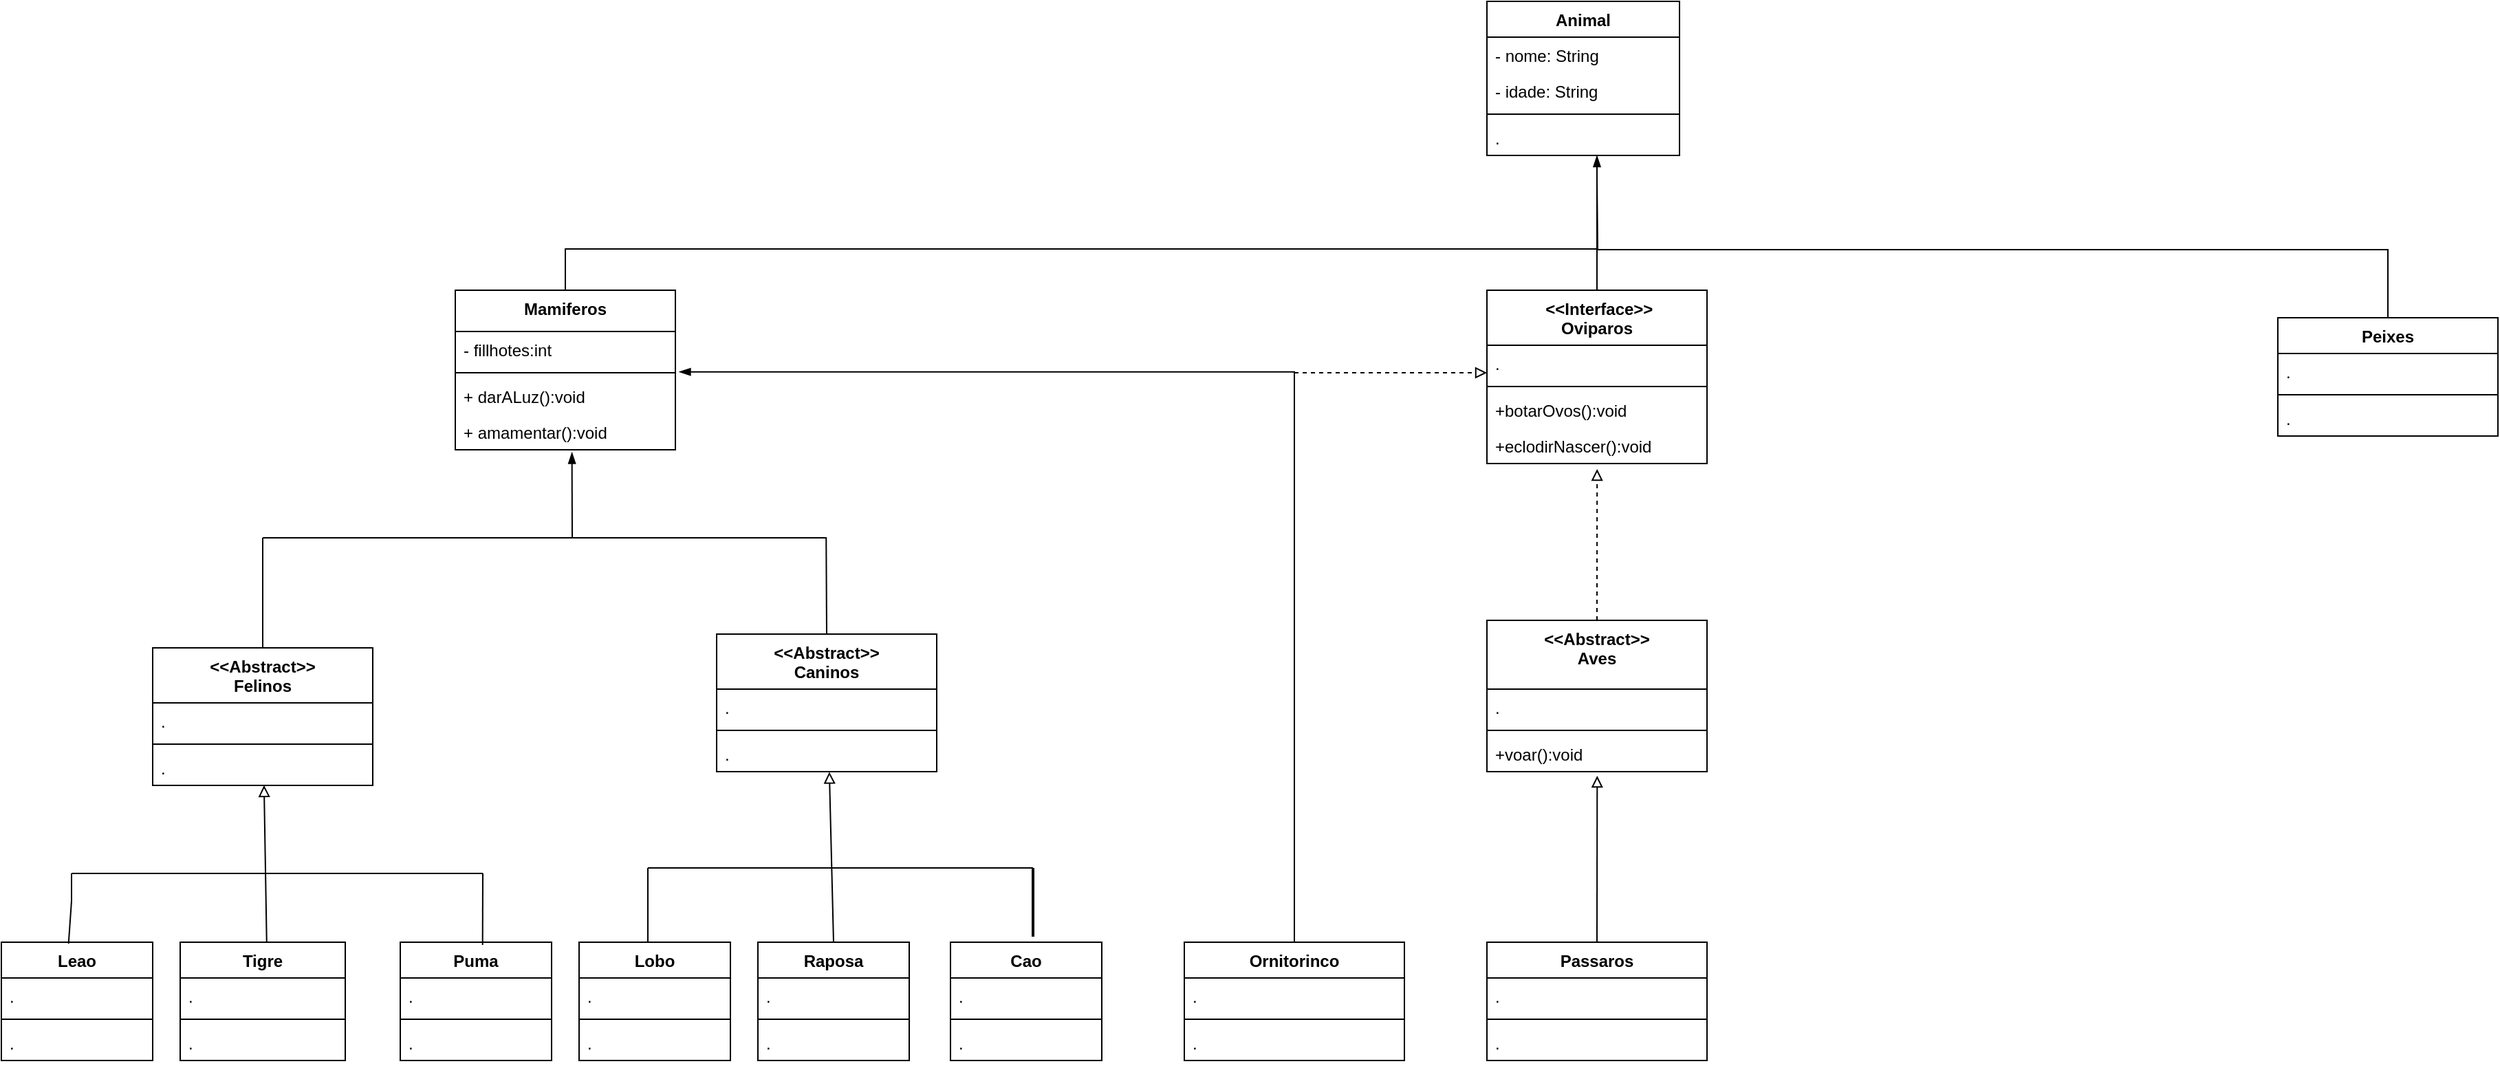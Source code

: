 <mxfile version="18.2.1" type="device"><diagram id="q5CQAkS4F86UE6L6p93o" name="Page-1"><mxGraphModel dx="2089" dy="1722" grid="1" gridSize="10" guides="1" tooltips="1" connect="1" arrows="1" fold="1" page="1" pageScale="1" pageWidth="1169" pageHeight="827" math="0" shadow="0"><root><mxCell id="0"/><mxCell id="1" parent="0"/><mxCell id="tJFdYj_R1GBmcuZHmtla-1" value="Animal" style="swimlane;fontStyle=1;align=center;verticalAlign=top;childLayout=stackLayout;horizontal=1;startSize=26;horizontalStack=0;resizeParent=1;resizeParentMax=0;resizeLast=0;collapsible=1;marginBottom=0;" vertex="1" parent="1"><mxGeometry x="-70" y="-770" width="140" height="112" as="geometry"/></mxCell><mxCell id="tJFdYj_R1GBmcuZHmtla-5" value="- nome: String" style="text;strokeColor=none;fillColor=none;align=left;verticalAlign=top;spacingLeft=4;spacingRight=4;overflow=hidden;rotatable=0;points=[[0,0.5],[1,0.5]];portConstraint=eastwest;" vertex="1" parent="tJFdYj_R1GBmcuZHmtla-1"><mxGeometry y="26" width="140" height="26" as="geometry"/></mxCell><mxCell id="tJFdYj_R1GBmcuZHmtla-2" value="- idade: String" style="text;strokeColor=none;fillColor=none;align=left;verticalAlign=top;spacingLeft=4;spacingRight=4;overflow=hidden;rotatable=0;points=[[0,0.5],[1,0.5]];portConstraint=eastwest;" vertex="1" parent="tJFdYj_R1GBmcuZHmtla-1"><mxGeometry y="52" width="140" height="26" as="geometry"/></mxCell><mxCell id="tJFdYj_R1GBmcuZHmtla-3" value="" style="line;strokeWidth=1;fillColor=none;align=left;verticalAlign=middle;spacingTop=-1;spacingLeft=3;spacingRight=3;rotatable=0;labelPosition=right;points=[];portConstraint=eastwest;" vertex="1" parent="tJFdYj_R1GBmcuZHmtla-1"><mxGeometry y="78" width="140" height="8" as="geometry"/></mxCell><mxCell id="tJFdYj_R1GBmcuZHmtla-4" value="." style="text;strokeColor=none;fillColor=none;align=left;verticalAlign=top;spacingLeft=4;spacingRight=4;overflow=hidden;rotatable=0;points=[[0,0.5],[1,0.5]];portConstraint=eastwest;" vertex="1" parent="tJFdYj_R1GBmcuZHmtla-1"><mxGeometry y="86" width="140" height="26" as="geometry"/></mxCell><mxCell id="tJFdYj_R1GBmcuZHmtla-98" style="edgeStyle=orthogonalEdgeStyle;rounded=0;sketch=0;orthogonalLoop=1;jettySize=auto;html=1;exitX=0.5;exitY=0;exitDx=0;exitDy=0;endArrow=none;endFill=0;" edge="1" parent="1" source="tJFdYj_R1GBmcuZHmtla-6"><mxGeometry relative="1" as="geometry"><mxPoint x="10" y="-620" as="targetPoint"/><Array as="points"><mxPoint x="-740" y="-590"/><mxPoint x="10" y="-590"/><mxPoint x="10" y="-620"/></Array></mxGeometry></mxCell><mxCell id="tJFdYj_R1GBmcuZHmtla-6" value="Mamiferos" style="swimlane;fontStyle=1;align=center;verticalAlign=top;childLayout=stackLayout;horizontal=1;startSize=30;horizontalStack=0;resizeParent=1;resizeParentMax=0;resizeLast=0;collapsible=1;marginBottom=0;" vertex="1" parent="1"><mxGeometry x="-820" y="-560" width="160" height="116" as="geometry"/></mxCell><mxCell id="tJFdYj_R1GBmcuZHmtla-7" value="- fillhotes:int" style="text;strokeColor=none;fillColor=none;align=left;verticalAlign=top;spacingLeft=4;spacingRight=4;overflow=hidden;rotatable=0;points=[[0,0.5],[1,0.5]];portConstraint=eastwest;" vertex="1" parent="tJFdYj_R1GBmcuZHmtla-6"><mxGeometry y="30" width="160" height="26" as="geometry"/></mxCell><mxCell id="tJFdYj_R1GBmcuZHmtla-8" value="" style="line;strokeWidth=1;fillColor=none;align=left;verticalAlign=middle;spacingTop=-1;spacingLeft=3;spacingRight=3;rotatable=0;labelPosition=right;points=[];portConstraint=eastwest;" vertex="1" parent="tJFdYj_R1GBmcuZHmtla-6"><mxGeometry y="56" width="160" height="8" as="geometry"/></mxCell><mxCell id="tJFdYj_R1GBmcuZHmtla-27" value="+ darALuz():void" style="text;strokeColor=none;fillColor=none;align=left;verticalAlign=top;spacingLeft=4;spacingRight=4;overflow=hidden;rotatable=0;points=[[0,0.5],[1,0.5]];portConstraint=eastwest;" vertex="1" parent="tJFdYj_R1GBmcuZHmtla-6"><mxGeometry y="64" width="160" height="26" as="geometry"/></mxCell><mxCell id="tJFdYj_R1GBmcuZHmtla-9" value="+ amamentar():void" style="text;strokeColor=none;fillColor=none;align=left;verticalAlign=top;spacingLeft=4;spacingRight=4;overflow=hidden;rotatable=0;points=[[0,0.5],[1,0.5]];portConstraint=eastwest;" vertex="1" parent="tJFdYj_R1GBmcuZHmtla-6"><mxGeometry y="90" width="160" height="26" as="geometry"/></mxCell><mxCell id="tJFdYj_R1GBmcuZHmtla-97" style="edgeStyle=elbowEdgeStyle;rounded=0;sketch=0;orthogonalLoop=1;jettySize=auto;html=1;exitX=0.5;exitY=0;exitDx=0;exitDy=0;endArrow=blockThin;endFill=1;" edge="1" parent="1" source="tJFdYj_R1GBmcuZHmtla-11" target="tJFdYj_R1GBmcuZHmtla-4"><mxGeometry relative="1" as="geometry"><mxPoint x="-10" y="-650" as="targetPoint"/></mxGeometry></mxCell><mxCell id="tJFdYj_R1GBmcuZHmtla-11" value=" &lt;&lt;Interface&gt;&gt;&#10;Oviparos&#10;" style="swimlane;fontStyle=1;align=center;verticalAlign=top;childLayout=stackLayout;horizontal=1;startSize=40;horizontalStack=0;resizeParent=1;resizeParentMax=0;resizeLast=0;collapsible=1;marginBottom=0;" vertex="1" parent="1"><mxGeometry x="-70" y="-560" width="160" height="126" as="geometry"/></mxCell><mxCell id="tJFdYj_R1GBmcuZHmtla-12" value="." style="text;strokeColor=none;fillColor=none;align=left;verticalAlign=top;spacingLeft=4;spacingRight=4;overflow=hidden;rotatable=0;points=[[0,0.5],[1,0.5]];portConstraint=eastwest;" vertex="1" parent="tJFdYj_R1GBmcuZHmtla-11"><mxGeometry y="40" width="160" height="26" as="geometry"/></mxCell><mxCell id="tJFdYj_R1GBmcuZHmtla-13" value="" style="line;strokeWidth=1;fillColor=none;align=left;verticalAlign=middle;spacingTop=-1;spacingLeft=3;spacingRight=3;rotatable=0;labelPosition=right;points=[];portConstraint=eastwest;" vertex="1" parent="tJFdYj_R1GBmcuZHmtla-11"><mxGeometry y="66" width="160" height="8" as="geometry"/></mxCell><mxCell id="tJFdYj_R1GBmcuZHmtla-81" value="+botarOvos():void" style="text;strokeColor=none;fillColor=none;align=left;verticalAlign=top;spacingLeft=4;spacingRight=4;overflow=hidden;rotatable=0;points=[[0,0.5],[1,0.5]];portConstraint=eastwest;" vertex="1" parent="tJFdYj_R1GBmcuZHmtla-11"><mxGeometry y="74" width="160" height="26" as="geometry"/></mxCell><mxCell id="tJFdYj_R1GBmcuZHmtla-14" value="+eclodirNascer():void" style="text;strokeColor=none;fillColor=none;align=left;verticalAlign=top;spacingLeft=4;spacingRight=4;overflow=hidden;rotatable=0;points=[[0,0.5],[1,0.5]];portConstraint=eastwest;" vertex="1" parent="tJFdYj_R1GBmcuZHmtla-11"><mxGeometry y="100" width="160" height="26" as="geometry"/></mxCell><mxCell id="tJFdYj_R1GBmcuZHmtla-96" style="edgeStyle=orthogonalEdgeStyle;rounded=0;sketch=0;orthogonalLoop=1;jettySize=auto;html=1;exitX=0.5;exitY=0;exitDx=0;exitDy=0;endArrow=none;endFill=0;elbow=vertical;" edge="1" parent="1" source="tJFdYj_R1GBmcuZHmtla-15"><mxGeometry relative="1" as="geometry"><mxPoint x="10" y="-640" as="targetPoint"/></mxGeometry></mxCell><mxCell id="tJFdYj_R1GBmcuZHmtla-15" value="Peixes" style="swimlane;fontStyle=1;align=center;verticalAlign=top;childLayout=stackLayout;horizontal=1;startSize=26;horizontalStack=0;resizeParent=1;resizeParentMax=0;resizeLast=0;collapsible=1;marginBottom=0;" vertex="1" parent="1"><mxGeometry x="505" y="-540" width="160" height="86" as="geometry"/></mxCell><mxCell id="tJFdYj_R1GBmcuZHmtla-16" value="." style="text;strokeColor=none;fillColor=none;align=left;verticalAlign=top;spacingLeft=4;spacingRight=4;overflow=hidden;rotatable=0;points=[[0,0.5],[1,0.5]];portConstraint=eastwest;" vertex="1" parent="tJFdYj_R1GBmcuZHmtla-15"><mxGeometry y="26" width="160" height="26" as="geometry"/></mxCell><mxCell id="tJFdYj_R1GBmcuZHmtla-17" value="" style="line;strokeWidth=1;fillColor=none;align=left;verticalAlign=middle;spacingTop=-1;spacingLeft=3;spacingRight=3;rotatable=0;labelPosition=right;points=[];portConstraint=eastwest;" vertex="1" parent="tJFdYj_R1GBmcuZHmtla-15"><mxGeometry y="52" width="160" height="8" as="geometry"/></mxCell><mxCell id="tJFdYj_R1GBmcuZHmtla-18" value="." style="text;strokeColor=none;fillColor=none;align=left;verticalAlign=top;spacingLeft=4;spacingRight=4;overflow=hidden;rotatable=0;points=[[0,0.5],[1,0.5]];portConstraint=eastwest;" vertex="1" parent="tJFdYj_R1GBmcuZHmtla-15"><mxGeometry y="60" width="160" height="26" as="geometry"/></mxCell><mxCell id="tJFdYj_R1GBmcuZHmtla-19" value="&lt;&lt;Abstract&gt;&gt;&#10;Felinos" style="swimlane;fontStyle=1;align=center;verticalAlign=top;childLayout=stackLayout;horizontal=1;startSize=40;horizontalStack=0;resizeParent=1;resizeParentMax=0;resizeLast=0;collapsible=1;marginBottom=0;" vertex="1" parent="1"><mxGeometry x="-1040" y="-300" width="160" height="100" as="geometry"/></mxCell><mxCell id="tJFdYj_R1GBmcuZHmtla-20" value="." style="text;strokeColor=none;fillColor=none;align=left;verticalAlign=top;spacingLeft=4;spacingRight=4;overflow=hidden;rotatable=0;points=[[0,0.5],[1,0.5]];portConstraint=eastwest;" vertex="1" parent="tJFdYj_R1GBmcuZHmtla-19"><mxGeometry y="40" width="160" height="26" as="geometry"/></mxCell><mxCell id="tJFdYj_R1GBmcuZHmtla-21" value="" style="line;strokeWidth=1;fillColor=none;align=left;verticalAlign=middle;spacingTop=-1;spacingLeft=3;spacingRight=3;rotatable=0;labelPosition=right;points=[];portConstraint=eastwest;" vertex="1" parent="tJFdYj_R1GBmcuZHmtla-19"><mxGeometry y="66" width="160" height="8" as="geometry"/></mxCell><mxCell id="tJFdYj_R1GBmcuZHmtla-22" value="." style="text;strokeColor=none;fillColor=none;align=left;verticalAlign=top;spacingLeft=4;spacingRight=4;overflow=hidden;rotatable=0;points=[[0,0.5],[1,0.5]];portConstraint=eastwest;" vertex="1" parent="tJFdYj_R1GBmcuZHmtla-19"><mxGeometry y="74" width="160" height="26" as="geometry"/></mxCell><mxCell id="tJFdYj_R1GBmcuZHmtla-23" value="&lt;&lt;Abstract&gt;&gt;&#10;Caninos" style="swimlane;fontStyle=1;align=center;verticalAlign=top;childLayout=stackLayout;horizontal=1;startSize=40;horizontalStack=0;resizeParent=1;resizeParentMax=0;resizeLast=0;collapsible=1;marginBottom=0;" vertex="1" parent="1"><mxGeometry x="-630" y="-310" width="160" height="100" as="geometry"/></mxCell><mxCell id="tJFdYj_R1GBmcuZHmtla-24" value="." style="text;strokeColor=none;fillColor=none;align=left;verticalAlign=top;spacingLeft=4;spacingRight=4;overflow=hidden;rotatable=0;points=[[0,0.5],[1,0.5]];portConstraint=eastwest;" vertex="1" parent="tJFdYj_R1GBmcuZHmtla-23"><mxGeometry y="40" width="160" height="26" as="geometry"/></mxCell><mxCell id="tJFdYj_R1GBmcuZHmtla-25" value="" style="line;strokeWidth=1;fillColor=none;align=left;verticalAlign=middle;spacingTop=-1;spacingLeft=3;spacingRight=3;rotatable=0;labelPosition=right;points=[];portConstraint=eastwest;" vertex="1" parent="tJFdYj_R1GBmcuZHmtla-23"><mxGeometry y="66" width="160" height="8" as="geometry"/></mxCell><mxCell id="tJFdYj_R1GBmcuZHmtla-26" value="." style="text;strokeColor=none;fillColor=none;align=left;verticalAlign=top;spacingLeft=4;spacingRight=4;overflow=hidden;rotatable=0;points=[[0,0.5],[1,0.5]];portConstraint=eastwest;" vertex="1" parent="tJFdYj_R1GBmcuZHmtla-23"><mxGeometry y="74" width="160" height="26" as="geometry"/></mxCell><mxCell id="tJFdYj_R1GBmcuZHmtla-28" value="Leao" style="swimlane;fontStyle=1;align=center;verticalAlign=top;childLayout=stackLayout;horizontal=1;startSize=26;horizontalStack=0;resizeParent=1;resizeParentMax=0;resizeLast=0;collapsible=1;marginBottom=0;" vertex="1" parent="1"><mxGeometry x="-1150" y="-86" width="110" height="86" as="geometry"/></mxCell><mxCell id="tJFdYj_R1GBmcuZHmtla-29" value="." style="text;strokeColor=none;fillColor=none;align=left;verticalAlign=top;spacingLeft=4;spacingRight=4;overflow=hidden;rotatable=0;points=[[0,0.5],[1,0.5]];portConstraint=eastwest;" vertex="1" parent="tJFdYj_R1GBmcuZHmtla-28"><mxGeometry y="26" width="110" height="26" as="geometry"/></mxCell><mxCell id="tJFdYj_R1GBmcuZHmtla-30" value="" style="line;strokeWidth=1;fillColor=none;align=left;verticalAlign=middle;spacingTop=-1;spacingLeft=3;spacingRight=3;rotatable=0;labelPosition=right;points=[];portConstraint=eastwest;" vertex="1" parent="tJFdYj_R1GBmcuZHmtla-28"><mxGeometry y="52" width="110" height="8" as="geometry"/></mxCell><mxCell id="tJFdYj_R1GBmcuZHmtla-31" value="." style="text;strokeColor=none;fillColor=none;align=left;verticalAlign=top;spacingLeft=4;spacingRight=4;overflow=hidden;rotatable=0;points=[[0,0.5],[1,0.5]];portConstraint=eastwest;" vertex="1" parent="tJFdYj_R1GBmcuZHmtla-28"><mxGeometry y="60" width="110" height="26" as="geometry"/></mxCell><mxCell id="tJFdYj_R1GBmcuZHmtla-32" value="Tigre" style="swimlane;fontStyle=1;align=center;verticalAlign=top;childLayout=stackLayout;horizontal=1;startSize=26;horizontalStack=0;resizeParent=1;resizeParentMax=0;resizeLast=0;collapsible=1;marginBottom=0;" vertex="1" parent="1"><mxGeometry x="-1020" y="-86" width="120" height="86" as="geometry"/></mxCell><mxCell id="tJFdYj_R1GBmcuZHmtla-33" value="." style="text;strokeColor=none;fillColor=none;align=left;verticalAlign=top;spacingLeft=4;spacingRight=4;overflow=hidden;rotatable=0;points=[[0,0.5],[1,0.5]];portConstraint=eastwest;" vertex="1" parent="tJFdYj_R1GBmcuZHmtla-32"><mxGeometry y="26" width="120" height="26" as="geometry"/></mxCell><mxCell id="tJFdYj_R1GBmcuZHmtla-34" value="" style="line;strokeWidth=1;fillColor=none;align=left;verticalAlign=middle;spacingTop=-1;spacingLeft=3;spacingRight=3;rotatable=0;labelPosition=right;points=[];portConstraint=eastwest;" vertex="1" parent="tJFdYj_R1GBmcuZHmtla-32"><mxGeometry y="52" width="120" height="8" as="geometry"/></mxCell><mxCell id="tJFdYj_R1GBmcuZHmtla-35" value="." style="text;strokeColor=none;fillColor=none;align=left;verticalAlign=top;spacingLeft=4;spacingRight=4;overflow=hidden;rotatable=0;points=[[0,0.5],[1,0.5]];portConstraint=eastwest;" vertex="1" parent="tJFdYj_R1GBmcuZHmtla-32"><mxGeometry y="60" width="120" height="26" as="geometry"/></mxCell><mxCell id="tJFdYj_R1GBmcuZHmtla-36" value="Puma" style="swimlane;fontStyle=1;align=center;verticalAlign=top;childLayout=stackLayout;horizontal=1;startSize=26;horizontalStack=0;resizeParent=1;resizeParentMax=0;resizeLast=0;collapsible=1;marginBottom=0;" vertex="1" parent="1"><mxGeometry x="-860" y="-86" width="110" height="86" as="geometry"/></mxCell><mxCell id="tJFdYj_R1GBmcuZHmtla-37" value="." style="text;strokeColor=none;fillColor=none;align=left;verticalAlign=top;spacingLeft=4;spacingRight=4;overflow=hidden;rotatable=0;points=[[0,0.5],[1,0.5]];portConstraint=eastwest;" vertex="1" parent="tJFdYj_R1GBmcuZHmtla-36"><mxGeometry y="26" width="110" height="26" as="geometry"/></mxCell><mxCell id="tJFdYj_R1GBmcuZHmtla-38" value="" style="line;strokeWidth=1;fillColor=none;align=left;verticalAlign=middle;spacingTop=-1;spacingLeft=3;spacingRight=3;rotatable=0;labelPosition=right;points=[];portConstraint=eastwest;" vertex="1" parent="tJFdYj_R1GBmcuZHmtla-36"><mxGeometry y="52" width="110" height="8" as="geometry"/></mxCell><mxCell id="tJFdYj_R1GBmcuZHmtla-39" value="." style="text;strokeColor=none;fillColor=none;align=left;verticalAlign=top;spacingLeft=4;spacingRight=4;overflow=hidden;rotatable=0;points=[[0,0.5],[1,0.5]];portConstraint=eastwest;" vertex="1" parent="tJFdYj_R1GBmcuZHmtla-36"><mxGeometry y="60" width="110" height="26" as="geometry"/></mxCell><mxCell id="tJFdYj_R1GBmcuZHmtla-43" value="" style="endArrow=none;html=1;rounded=0;" edge="1" parent="1"><mxGeometry width="50" height="50" relative="1" as="geometry"><mxPoint x="-1099" y="-136" as="sourcePoint"/><mxPoint x="-800" y="-136" as="targetPoint"/></mxGeometry></mxCell><mxCell id="tJFdYj_R1GBmcuZHmtla-44" value="" style="endArrow=none;html=1;rounded=0;exitX=0.444;exitY=0.012;exitDx=0;exitDy=0;exitPerimeter=0;" edge="1" parent="1" source="tJFdYj_R1GBmcuZHmtla-28"><mxGeometry width="50" height="50" relative="1" as="geometry"><mxPoint x="-809" y="-126" as="sourcePoint"/><mxPoint x="-1099" y="-136" as="targetPoint"/><Array as="points"><mxPoint x="-1099" y="-116"/></Array></mxGeometry></mxCell><mxCell id="tJFdYj_R1GBmcuZHmtla-45" value="" style="endArrow=none;html=1;rounded=0;exitX=0.544;exitY=0.023;exitDx=0;exitDy=0;exitPerimeter=0;" edge="1" parent="1" source="tJFdYj_R1GBmcuZHmtla-36"><mxGeometry width="50" height="50" relative="1" as="geometry"><mxPoint x="-809" y="-126" as="sourcePoint"/><mxPoint x="-800" y="-136" as="targetPoint"/></mxGeometry></mxCell><mxCell id="tJFdYj_R1GBmcuZHmtla-47" value="" style="endArrow=block;html=1;rounded=0;entryX=0.506;entryY=0.996;entryDx=0;entryDy=0;entryPerimeter=0;exitX=0.524;exitY=0.002;exitDx=0;exitDy=0;exitPerimeter=0;endFill=0;" edge="1" parent="1" source="tJFdYj_R1GBmcuZHmtla-32" target="tJFdYj_R1GBmcuZHmtla-22"><mxGeometry width="50" height="50" relative="1" as="geometry"><mxPoint x="-950" y="-130" as="sourcePoint"/><mxPoint x="-629" y="-176" as="targetPoint"/></mxGeometry></mxCell><mxCell id="tJFdYj_R1GBmcuZHmtla-48" value="Lobo" style="swimlane;fontStyle=1;align=center;verticalAlign=top;childLayout=stackLayout;horizontal=1;startSize=26;horizontalStack=0;resizeParent=1;resizeParentMax=0;resizeLast=0;collapsible=1;marginBottom=0;" vertex="1" parent="1"><mxGeometry x="-730" y="-86" width="110" height="86" as="geometry"/></mxCell><mxCell id="tJFdYj_R1GBmcuZHmtla-49" value="." style="text;strokeColor=none;fillColor=none;align=left;verticalAlign=top;spacingLeft=4;spacingRight=4;overflow=hidden;rotatable=0;points=[[0,0.5],[1,0.5]];portConstraint=eastwest;" vertex="1" parent="tJFdYj_R1GBmcuZHmtla-48"><mxGeometry y="26" width="110" height="26" as="geometry"/></mxCell><mxCell id="tJFdYj_R1GBmcuZHmtla-50" value="" style="line;strokeWidth=1;fillColor=none;align=left;verticalAlign=middle;spacingTop=-1;spacingLeft=3;spacingRight=3;rotatable=0;labelPosition=right;points=[];portConstraint=eastwest;" vertex="1" parent="tJFdYj_R1GBmcuZHmtla-48"><mxGeometry y="52" width="110" height="8" as="geometry"/></mxCell><mxCell id="tJFdYj_R1GBmcuZHmtla-51" value="." style="text;strokeColor=none;fillColor=none;align=left;verticalAlign=top;spacingLeft=4;spacingRight=4;overflow=hidden;rotatable=0;points=[[0,0.5],[1,0.5]];portConstraint=eastwest;" vertex="1" parent="tJFdYj_R1GBmcuZHmtla-48"><mxGeometry y="60" width="110" height="26" as="geometry"/></mxCell><mxCell id="tJFdYj_R1GBmcuZHmtla-52" value="Raposa" style="swimlane;fontStyle=1;align=center;verticalAlign=top;childLayout=stackLayout;horizontal=1;startSize=26;horizontalStack=0;resizeParent=1;resizeParentMax=0;resizeLast=0;collapsible=1;marginBottom=0;" vertex="1" parent="1"><mxGeometry x="-600" y="-86" width="110" height="86" as="geometry"/></mxCell><mxCell id="tJFdYj_R1GBmcuZHmtla-53" value="." style="text;strokeColor=none;fillColor=none;align=left;verticalAlign=top;spacingLeft=4;spacingRight=4;overflow=hidden;rotatable=0;points=[[0,0.5],[1,0.5]];portConstraint=eastwest;" vertex="1" parent="tJFdYj_R1GBmcuZHmtla-52"><mxGeometry y="26" width="110" height="26" as="geometry"/></mxCell><mxCell id="tJFdYj_R1GBmcuZHmtla-54" value="" style="line;strokeWidth=1;fillColor=none;align=left;verticalAlign=middle;spacingTop=-1;spacingLeft=3;spacingRight=3;rotatable=0;labelPosition=right;points=[];portConstraint=eastwest;" vertex="1" parent="tJFdYj_R1GBmcuZHmtla-52"><mxGeometry y="52" width="110" height="8" as="geometry"/></mxCell><mxCell id="tJFdYj_R1GBmcuZHmtla-55" value="." style="text;strokeColor=none;fillColor=none;align=left;verticalAlign=top;spacingLeft=4;spacingRight=4;overflow=hidden;rotatable=0;points=[[0,0.5],[1,0.5]];portConstraint=eastwest;" vertex="1" parent="tJFdYj_R1GBmcuZHmtla-52"><mxGeometry y="60" width="110" height="26" as="geometry"/></mxCell><mxCell id="tJFdYj_R1GBmcuZHmtla-56" value="Cao" style="swimlane;fontStyle=1;align=center;verticalAlign=top;childLayout=stackLayout;horizontal=1;startSize=26;horizontalStack=0;resizeParent=1;resizeParentMax=0;resizeLast=0;collapsible=1;marginBottom=0;" vertex="1" parent="1"><mxGeometry x="-460" y="-86" width="110" height="86" as="geometry"/></mxCell><mxCell id="tJFdYj_R1GBmcuZHmtla-57" value="." style="text;strokeColor=none;fillColor=none;align=left;verticalAlign=top;spacingLeft=4;spacingRight=4;overflow=hidden;rotatable=0;points=[[0,0.5],[1,0.5]];portConstraint=eastwest;" vertex="1" parent="tJFdYj_R1GBmcuZHmtla-56"><mxGeometry y="26" width="110" height="26" as="geometry"/></mxCell><mxCell id="tJFdYj_R1GBmcuZHmtla-58" value="" style="line;strokeWidth=1;fillColor=none;align=left;verticalAlign=middle;spacingTop=-1;spacingLeft=3;spacingRight=3;rotatable=0;labelPosition=right;points=[];portConstraint=eastwest;" vertex="1" parent="tJFdYj_R1GBmcuZHmtla-56"><mxGeometry y="52" width="110" height="8" as="geometry"/></mxCell><mxCell id="tJFdYj_R1GBmcuZHmtla-59" value="." style="text;strokeColor=none;fillColor=none;align=left;verticalAlign=top;spacingLeft=4;spacingRight=4;overflow=hidden;rotatable=0;points=[[0,0.5],[1,0.5]];portConstraint=eastwest;" vertex="1" parent="tJFdYj_R1GBmcuZHmtla-56"><mxGeometry y="60" width="110" height="26" as="geometry"/></mxCell><mxCell id="tJFdYj_R1GBmcuZHmtla-66" value="" style="endArrow=none;html=1;rounded=0;sketch=0;" edge="1" parent="1"><mxGeometry width="50" height="50" relative="1" as="geometry"><mxPoint x="-680" y="-140" as="sourcePoint"/><mxPoint x="-400" y="-140" as="targetPoint"/></mxGeometry></mxCell><mxCell id="tJFdYj_R1GBmcuZHmtla-67" value="" style="endArrow=none;html=1;rounded=0;sketch=0;" edge="1" parent="1"><mxGeometry width="50" height="50" relative="1" as="geometry"><mxPoint x="-680" y="-86" as="sourcePoint"/><mxPoint x="-680" y="-140" as="targetPoint"/></mxGeometry></mxCell><mxCell id="tJFdYj_R1GBmcuZHmtla-68" value="" style="endArrow=none;html=1;strokeWidth=2;rounded=0;sketch=0;" edge="1" parent="1"><mxGeometry width="50" height="50" relative="1" as="geometry"><mxPoint x="-400" y="-90" as="sourcePoint"/><mxPoint x="-400" y="-140" as="targetPoint"/></mxGeometry></mxCell><mxCell id="tJFdYj_R1GBmcuZHmtla-69" style="edgeStyle=none;rounded=0;sketch=0;orthogonalLoop=1;jettySize=auto;html=1;entryX=0.5;entryY=0;entryDx=0;entryDy=0;" edge="1" parent="1" source="tJFdYj_R1GBmcuZHmtla-56" target="tJFdYj_R1GBmcuZHmtla-56"><mxGeometry relative="1" as="geometry"/></mxCell><mxCell id="tJFdYj_R1GBmcuZHmtla-70" value="" style="endArrow=block;html=1;rounded=0;sketch=0;entryX=0.512;entryY=1.008;entryDx=0;entryDy=0;entryPerimeter=0;exitX=0.5;exitY=0;exitDx=0;exitDy=0;endFill=0;" edge="1" parent="1" source="tJFdYj_R1GBmcuZHmtla-52" target="tJFdYj_R1GBmcuZHmtla-26"><mxGeometry width="50" height="50" relative="1" as="geometry"><mxPoint x="-690" y="-70" as="sourcePoint"/><mxPoint x="-640" y="-120" as="targetPoint"/></mxGeometry></mxCell><mxCell id="tJFdYj_R1GBmcuZHmtla-82" style="edgeStyle=none;rounded=0;sketch=0;orthogonalLoop=1;jettySize=auto;html=1;exitX=0.5;exitY=0;exitDx=0;exitDy=0;entryX=0.501;entryY=1.117;entryDx=0;entryDy=0;entryPerimeter=0;endArrow=block;endFill=0;" edge="1" parent="1" source="tJFdYj_R1GBmcuZHmtla-71" target="tJFdYj_R1GBmcuZHmtla-79"><mxGeometry relative="1" as="geometry"/></mxCell><mxCell id="tJFdYj_R1GBmcuZHmtla-71" value="Passaros" style="swimlane;fontStyle=1;align=center;verticalAlign=top;childLayout=stackLayout;horizontal=1;startSize=26;horizontalStack=0;resizeParent=1;resizeParentMax=0;resizeLast=0;collapsible=1;marginBottom=0;" vertex="1" parent="1"><mxGeometry x="-70" y="-86" width="160" height="86" as="geometry"/></mxCell><mxCell id="tJFdYj_R1GBmcuZHmtla-72" value="." style="text;strokeColor=none;fillColor=none;align=left;verticalAlign=top;spacingLeft=4;spacingRight=4;overflow=hidden;rotatable=0;points=[[0,0.5],[1,0.5]];portConstraint=eastwest;" vertex="1" parent="tJFdYj_R1GBmcuZHmtla-71"><mxGeometry y="26" width="160" height="26" as="geometry"/></mxCell><mxCell id="tJFdYj_R1GBmcuZHmtla-73" value="" style="line;strokeWidth=1;fillColor=none;align=left;verticalAlign=middle;spacingTop=-1;spacingLeft=3;spacingRight=3;rotatable=0;labelPosition=right;points=[];portConstraint=eastwest;" vertex="1" parent="tJFdYj_R1GBmcuZHmtla-71"><mxGeometry y="52" width="160" height="8" as="geometry"/></mxCell><mxCell id="tJFdYj_R1GBmcuZHmtla-74" value="." style="text;strokeColor=none;fillColor=none;align=left;verticalAlign=top;spacingLeft=4;spacingRight=4;overflow=hidden;rotatable=0;points=[[0,0.5],[1,0.5]];portConstraint=eastwest;" vertex="1" parent="tJFdYj_R1GBmcuZHmtla-71"><mxGeometry y="60" width="160" height="26" as="geometry"/></mxCell><mxCell id="tJFdYj_R1GBmcuZHmtla-83" style="edgeStyle=none;rounded=0;sketch=0;orthogonalLoop=1;jettySize=auto;html=1;exitX=0.5;exitY=0;exitDx=0;exitDy=0;endArrow=block;endFill=0;dashed=1;" edge="1" parent="1" source="tJFdYj_R1GBmcuZHmtla-75"><mxGeometry relative="1" as="geometry"><mxPoint x="10.105" y="-430" as="targetPoint"/></mxGeometry></mxCell><mxCell id="tJFdYj_R1GBmcuZHmtla-75" value="&lt;&lt;Abstract&gt;&gt;&#10;Aves" style="swimlane;fontStyle=1;align=center;verticalAlign=top;childLayout=stackLayout;horizontal=1;startSize=50;horizontalStack=0;resizeParent=1;resizeParentMax=0;resizeLast=0;collapsible=1;marginBottom=0;" vertex="1" parent="1"><mxGeometry x="-70" y="-320" width="160" height="110" as="geometry"/></mxCell><mxCell id="tJFdYj_R1GBmcuZHmtla-76" value="." style="text;strokeColor=none;fillColor=none;align=left;verticalAlign=top;spacingLeft=4;spacingRight=4;overflow=hidden;rotatable=0;points=[[0,0.5],[1,0.5]];portConstraint=eastwest;" vertex="1" parent="tJFdYj_R1GBmcuZHmtla-75"><mxGeometry y="50" width="160" height="26" as="geometry"/></mxCell><mxCell id="tJFdYj_R1GBmcuZHmtla-77" value="" style="line;strokeWidth=1;fillColor=none;align=left;verticalAlign=middle;spacingTop=-1;spacingLeft=3;spacingRight=3;rotatable=0;labelPosition=right;points=[];portConstraint=eastwest;" vertex="1" parent="tJFdYj_R1GBmcuZHmtla-75"><mxGeometry y="76" width="160" height="8" as="geometry"/></mxCell><mxCell id="tJFdYj_R1GBmcuZHmtla-79" value="+voar():void" style="text;strokeColor=none;fillColor=none;align=left;verticalAlign=top;spacingLeft=4;spacingRight=4;overflow=hidden;rotatable=0;points=[[0,0.5],[1,0.5]];portConstraint=eastwest;" vertex="1" parent="tJFdYj_R1GBmcuZHmtla-75"><mxGeometry y="84" width="160" height="26" as="geometry"/></mxCell><mxCell id="tJFdYj_R1GBmcuZHmtla-84" value="" style="endArrow=none;html=1;rounded=0;" edge="1" parent="1"><mxGeometry width="50" height="50" relative="1" as="geometry"><mxPoint x="-960" y="-380" as="sourcePoint"/><mxPoint x="-550" y="-380" as="targetPoint"/></mxGeometry></mxCell><mxCell id="tJFdYj_R1GBmcuZHmtla-85" value="" style="endArrow=none;html=1;rounded=0;exitX=0.5;exitY=0;exitDx=0;exitDy=0;" edge="1" parent="1" source="tJFdYj_R1GBmcuZHmtla-19"><mxGeometry width="50" height="50" relative="1" as="geometry"><mxPoint x="-990.0" y="-328.022" as="sourcePoint"/><mxPoint x="-960" y="-380" as="targetPoint"/><Array as="points"/></mxGeometry></mxCell><mxCell id="tJFdYj_R1GBmcuZHmtla-86" value="" style="endArrow=none;html=1;rounded=0;exitX=0.5;exitY=0;exitDx=0;exitDy=0;" edge="1" parent="1" source="tJFdYj_R1GBmcuZHmtla-23"><mxGeometry width="50" height="50" relative="1" as="geometry"><mxPoint x="-550" y="-320" as="sourcePoint"/><mxPoint x="-550.37" y="-380" as="targetPoint"/></mxGeometry></mxCell><mxCell id="tJFdYj_R1GBmcuZHmtla-87" value="" style="endArrow=blockThin;html=1;rounded=0;sketch=0;entryX=0.53;entryY=1.069;entryDx=0;entryDy=0;entryPerimeter=0;endFill=1;" edge="1" parent="1" target="tJFdYj_R1GBmcuZHmtla-9"><mxGeometry width="50" height="50" relative="1" as="geometry"><mxPoint x="-735" y="-380" as="sourcePoint"/><mxPoint x="-700" y="-420" as="targetPoint"/></mxGeometry></mxCell><mxCell id="tJFdYj_R1GBmcuZHmtla-92" style="edgeStyle=orthogonalEdgeStyle;rounded=0;sketch=0;orthogonalLoop=1;jettySize=auto;html=1;exitX=0.5;exitY=0;exitDx=0;exitDy=0;entryX=1.017;entryY=-0.178;entryDx=0;entryDy=0;entryPerimeter=0;endArrow=blockThin;endFill=1;" edge="1" parent="1" source="tJFdYj_R1GBmcuZHmtla-88" target="tJFdYj_R1GBmcuZHmtla-27"><mxGeometry relative="1" as="geometry"/></mxCell><mxCell id="tJFdYj_R1GBmcuZHmtla-93" style="edgeStyle=orthogonalEdgeStyle;rounded=0;sketch=0;orthogonalLoop=1;jettySize=auto;html=1;exitX=0.5;exitY=0;exitDx=0;exitDy=0;endArrow=block;endFill=0;dashed=1;" edge="1" parent="1" source="tJFdYj_R1GBmcuZHmtla-88" target="tJFdYj_R1GBmcuZHmtla-12"><mxGeometry relative="1" as="geometry"><mxPoint x="-190" y="-507" as="targetPoint"/><Array as="points"><mxPoint x="-210" y="-500"/></Array></mxGeometry></mxCell><mxCell id="tJFdYj_R1GBmcuZHmtla-88" value="Ornitorinco" style="swimlane;fontStyle=1;align=center;verticalAlign=top;childLayout=stackLayout;horizontal=1;startSize=26;horizontalStack=0;resizeParent=1;resizeParentMax=0;resizeLast=0;collapsible=1;marginBottom=0;" vertex="1" parent="1"><mxGeometry x="-290" y="-86" width="160" height="86" as="geometry"/></mxCell><mxCell id="tJFdYj_R1GBmcuZHmtla-89" value="." style="text;strokeColor=none;fillColor=none;align=left;verticalAlign=top;spacingLeft=4;spacingRight=4;overflow=hidden;rotatable=0;points=[[0,0.5],[1,0.5]];portConstraint=eastwest;" vertex="1" parent="tJFdYj_R1GBmcuZHmtla-88"><mxGeometry y="26" width="160" height="26" as="geometry"/></mxCell><mxCell id="tJFdYj_R1GBmcuZHmtla-90" value="" style="line;strokeWidth=1;fillColor=none;align=left;verticalAlign=middle;spacingTop=-1;spacingLeft=3;spacingRight=3;rotatable=0;labelPosition=right;points=[];portConstraint=eastwest;" vertex="1" parent="tJFdYj_R1GBmcuZHmtla-88"><mxGeometry y="52" width="160" height="8" as="geometry"/></mxCell><mxCell id="tJFdYj_R1GBmcuZHmtla-91" value="." style="text;strokeColor=none;fillColor=none;align=left;verticalAlign=top;spacingLeft=4;spacingRight=4;overflow=hidden;rotatable=0;points=[[0,0.5],[1,0.5]];portConstraint=eastwest;" vertex="1" parent="tJFdYj_R1GBmcuZHmtla-88"><mxGeometry y="60" width="160" height="26" as="geometry"/></mxCell></root></mxGraphModel></diagram></mxfile>